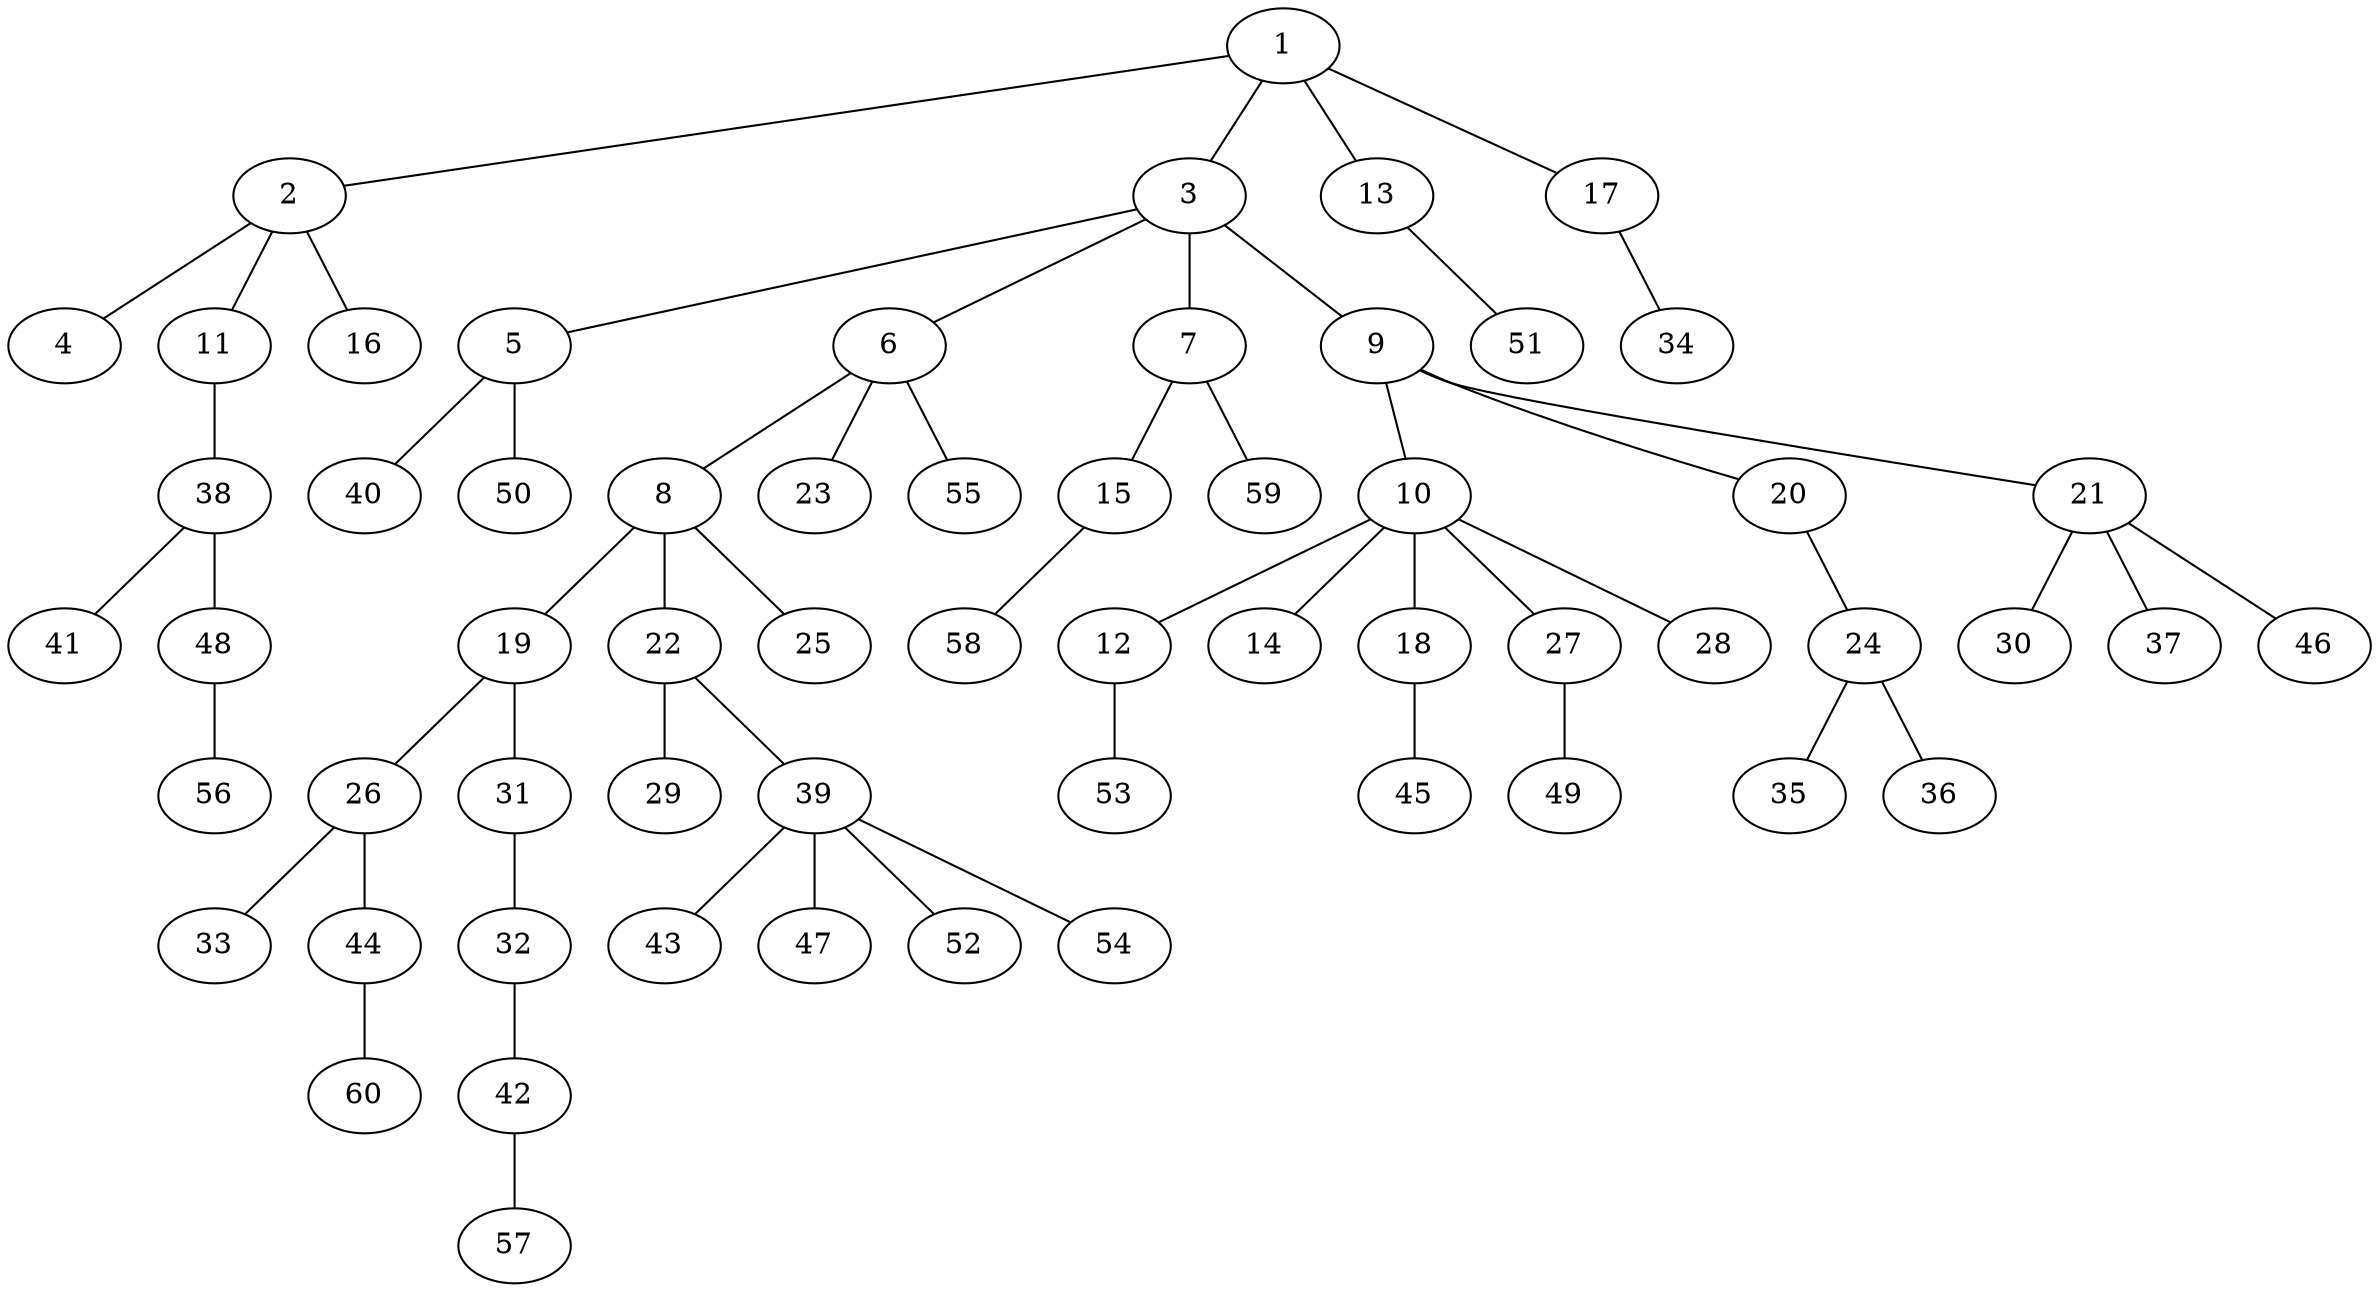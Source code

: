 graph graphname {1--2
1--3
1--13
1--17
2--4
2--11
2--16
3--5
3--6
3--7
3--9
5--40
5--50
6--8
6--23
6--55
7--15
7--59
8--19
8--22
8--25
9--10
9--20
9--21
10--12
10--14
10--18
10--27
10--28
11--38
12--53
13--51
15--58
17--34
18--45
19--26
19--31
20--24
21--30
21--37
21--46
22--29
22--39
24--35
24--36
26--33
26--44
27--49
31--32
32--42
38--41
38--48
39--43
39--47
39--52
39--54
42--57
44--60
48--56
}